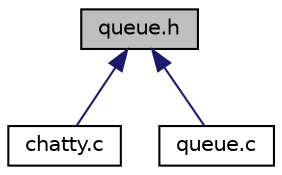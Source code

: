 digraph "queue.h"
{
  edge [fontname="Helvetica",fontsize="10",labelfontname="Helvetica",labelfontsize="10"];
  node [fontname="Helvetica",fontsize="10",shape=record];
  Node1 [label="queue.h",height=0.2,width=0.4,color="black", fillcolor="grey75", style="filled", fontcolor="black"];
  Node1 -> Node2 [dir="back",color="midnightblue",fontsize="10",style="solid"];
  Node2 [label="chatty.c",height=0.2,width=0.4,color="black", fillcolor="white", style="filled",URL="$chatty_8c.html",tooltip="File principale del server chatterbox. "];
  Node1 -> Node3 [dir="back",color="midnightblue",fontsize="10",style="solid"];
  Node3 [label="queue.c",height=0.2,width=0.4,color="black", fillcolor="white", style="filled",URL="$queue_8c.html",tooltip="Contiene implementazione funzioni dichiarate in queue.h. "];
}
